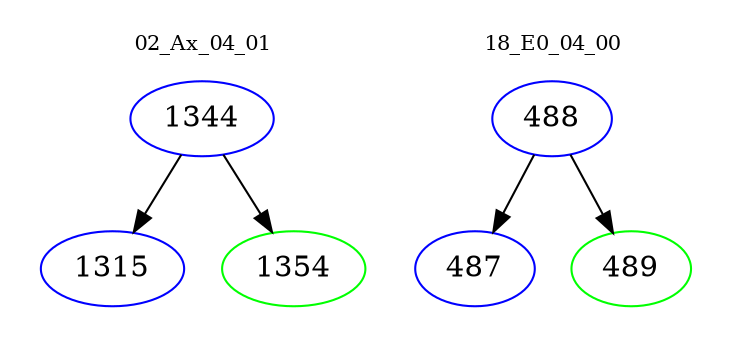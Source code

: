 digraph{
subgraph cluster_0 {
color = white
label = "02_Ax_04_01";
fontsize=10;
T0_1344 [label="1344", color="blue"]
T0_1344 -> T0_1315 [color="black"]
T0_1315 [label="1315", color="blue"]
T0_1344 -> T0_1354 [color="black"]
T0_1354 [label="1354", color="green"]
}
subgraph cluster_1 {
color = white
label = "18_E0_04_00";
fontsize=10;
T1_488 [label="488", color="blue"]
T1_488 -> T1_487 [color="black"]
T1_487 [label="487", color="blue"]
T1_488 -> T1_489 [color="black"]
T1_489 [label="489", color="green"]
}
}
